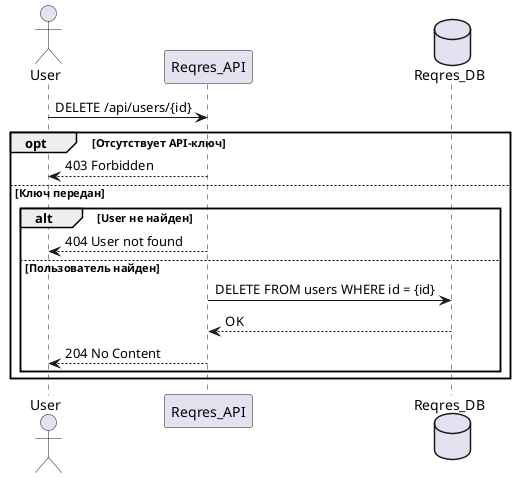 @startuml
actor User
participant Reqres_API
database Reqres_DB

User -> Reqres_API: DELETE /api/users/{id}

opt Отсутствует API-ключ
    Reqres_API --> User: 403 Forbidden
else Ключ передан
    alt User не найден
        Reqres_API --> User: 404 User not found
    else Пользователь найден
        Reqres_API -> Reqres_DB: DELETE FROM users WHERE id = {id}
        Reqres_DB --> Reqres_API: OK
        Reqres_API --> User: 204 No Content
    end
end
@enduml
